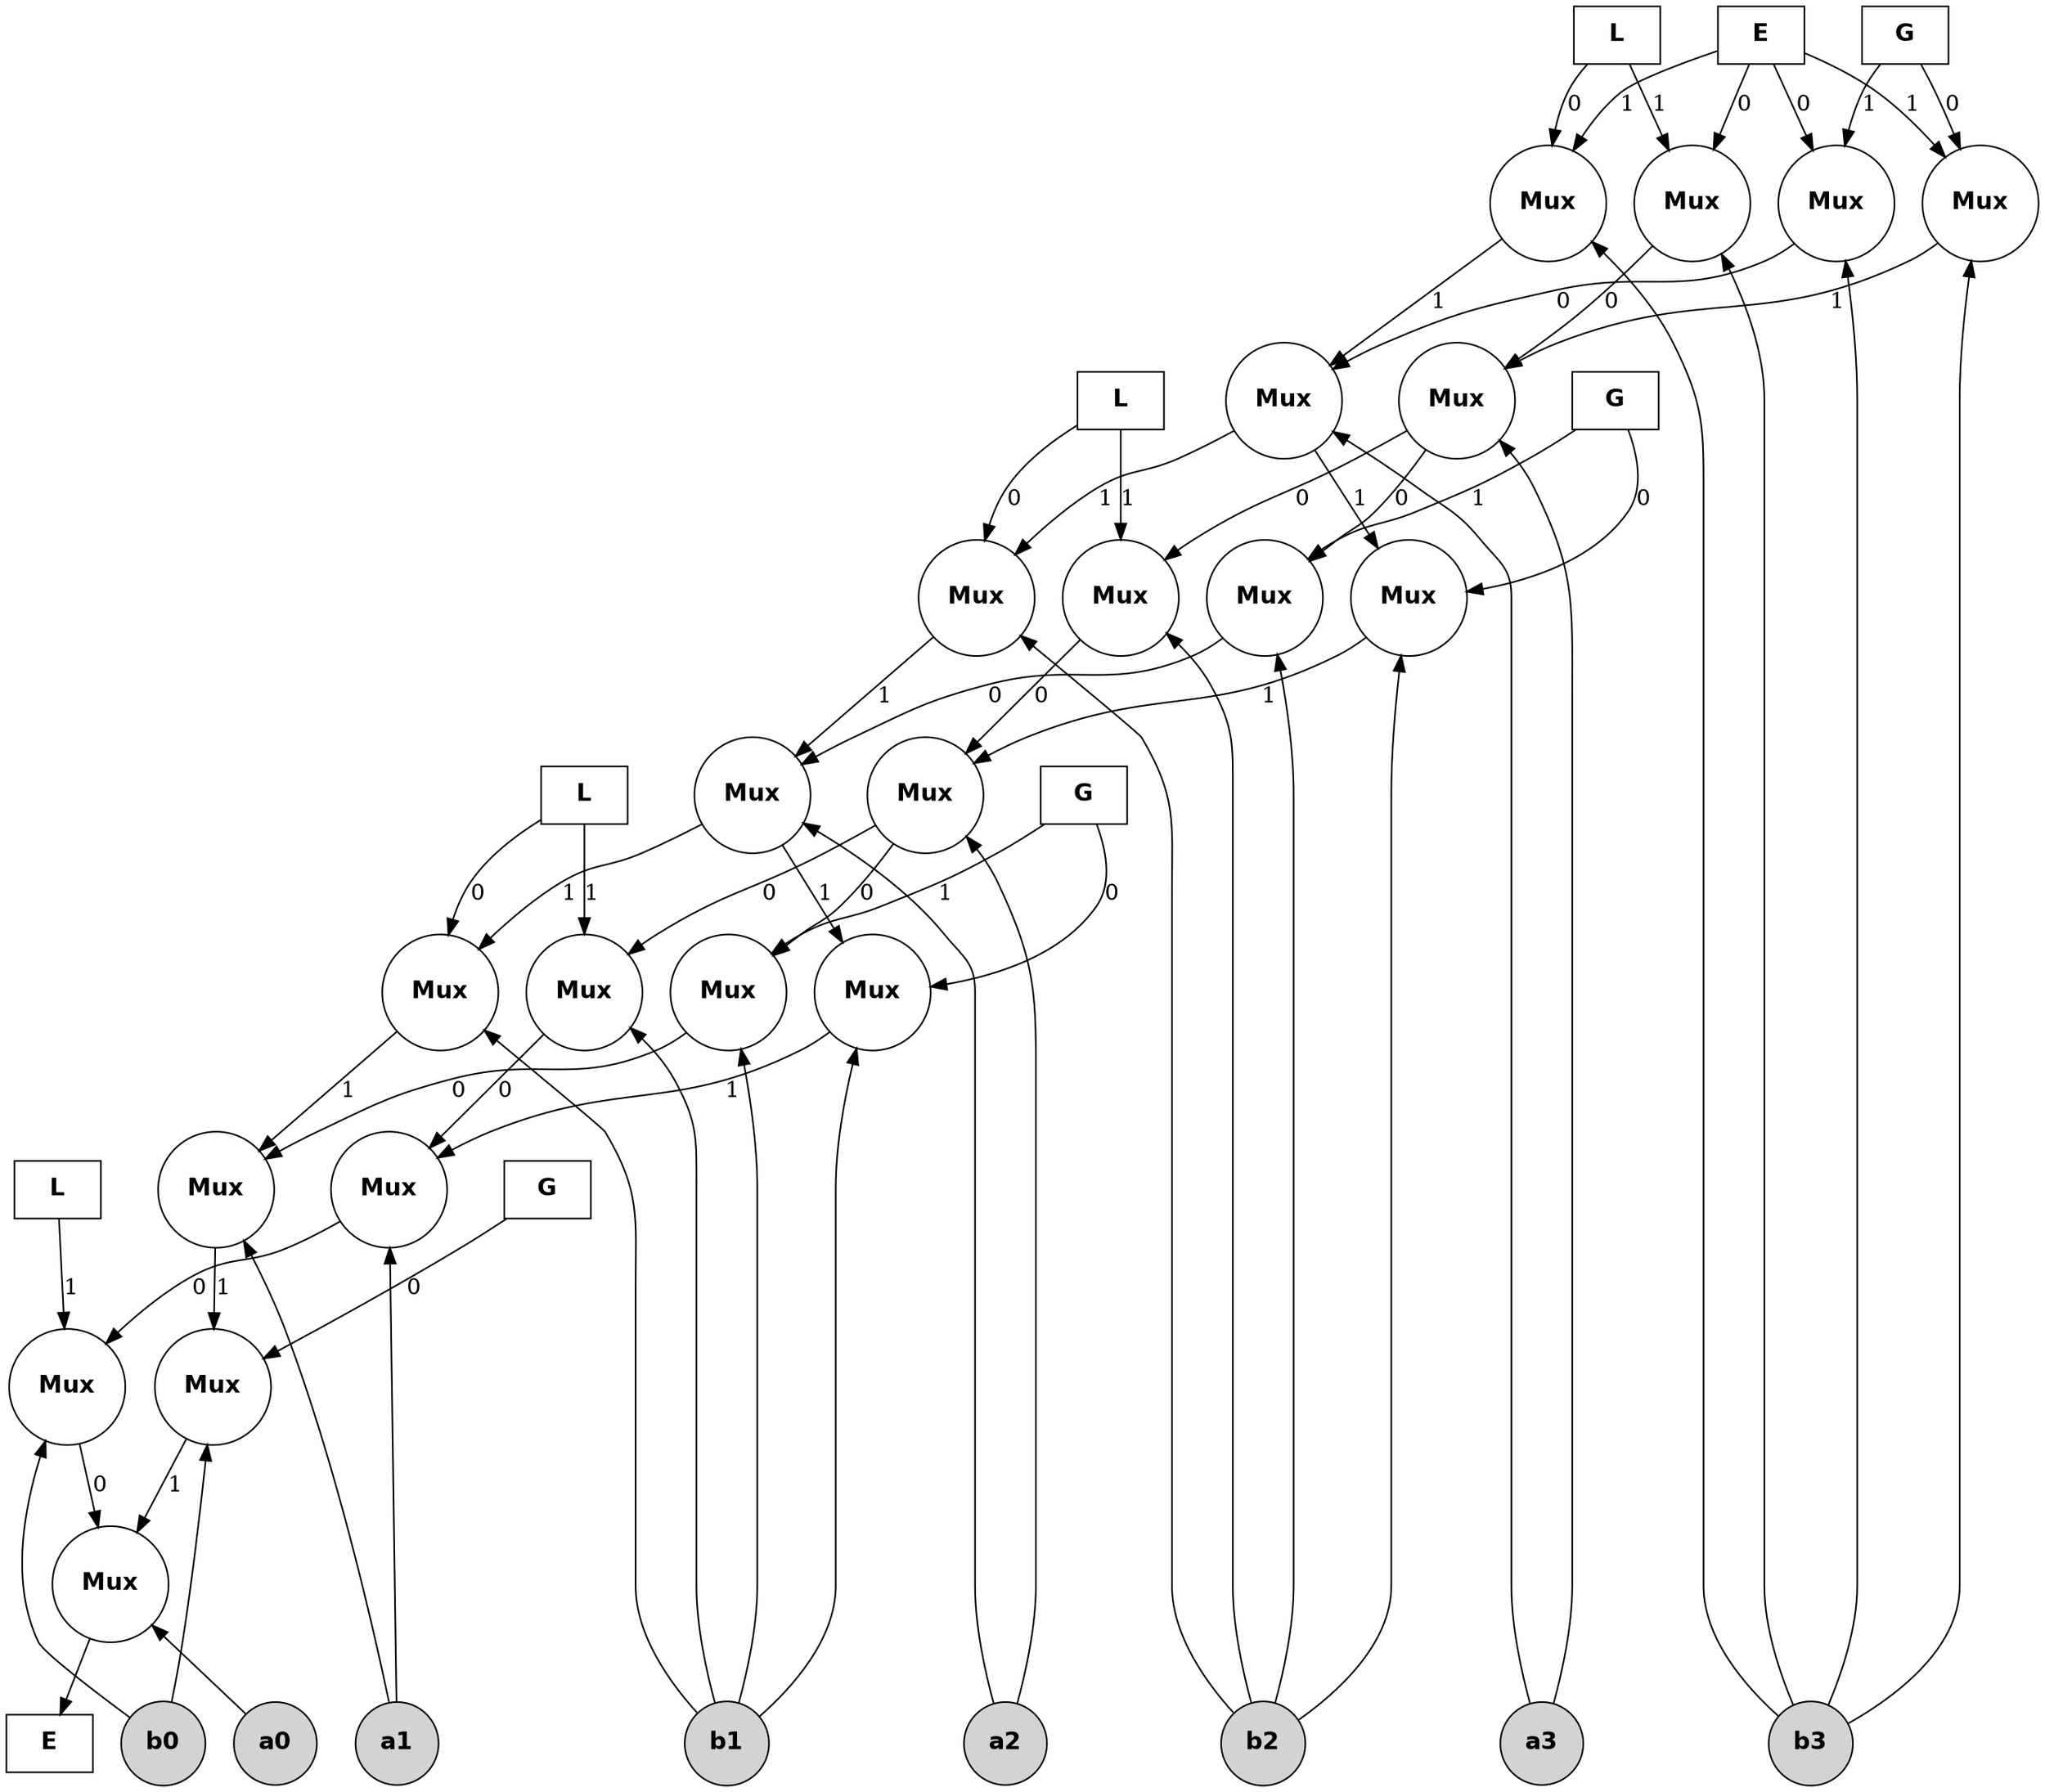 digraph G {
  node[ fontsize=15, fontname="Helvetica-Bold", fontcolor="black"]
  node [shape=circle, style="filled", fillcolor="lightgrey"];
  a0; a1; a2; a3;
  b0; b1; b2; b3;

  node [shape=box, style="solid", fillcolor="white"];
  node [label="E"]
  E_in; E_out[label="E"]
  node [label="L"]
  L1;L2;L3;L4; 
  node [label="G"]
  G1;G2;G3;G4; 
  node [shape=circle, style="rounded", label="Mux"];
  E; E1; E0; e1; e0; 
  E11; E10; E01; E00;
  e11; e10; 
  E111; E110; E101; E100; 
  e111; e110;
  E1111; E1110; E1101; E1100;
    { rand=max; E_out;a0}
    { rank=same; E0 }
    { rank=same; E1; E0 }
    { rank=same; e1; e0; L1; G1 }
    L1 -> e1 [style=invis];
    e1 -> e0 [style=invis];
    e0 -> G1 [style=invis];

    { rank=same; E11; E10; E01; E00 }
    { rank=same; e11;  e10; L2; G2 }
    L2 -> e11 [style=invis];
e11 -> e10 [style=invis];
e10 -> G2 [style=invis];
    { rank=same; E111; E110; E101; E100 }
    { rank=same; e111; e110; L3; G3 }
    L3 -> e111 [style=invis];
e111 -> e110 [style=invis];
e110 -> G3 [style=invis];
    { rank=same; E1111; E1110; E1101; E1100 }

    {rank=min; L4;G4;E_in}
{ rank=same; L4; E_in; G4 }
L4 -> E_in [style=invis];
E_in -> G4 [style=invis];
  // 分组对齐：输入在一排
  { rank=max; b0; b1; b2; b3; a0; a1; a2; a3; E_out}

  // 边逻辑（保持不变）
  E1 -> E [label="1"];
  E0 -> E [label="0"];
  a0 -> E;
  E -> E_out;

  e1 -> E1 [label="1"];
  G1 -> E1 [label="0"];
  b0 -> E1;

  L1 -> E0 [label="1"];
  e0 -> E0 [label="0"];
  b0 -> E0;



  E01 -> e0 [label="1"];
  E00 -> e0 [label="0"];
  a1 -> e0;

  E11 -> e1 [label="1"];
  E10 -> e1 [label="0"];
  a1 -> e1;

  e11 -> E11 [label="1"];
  L2 -> E11 [label="0"];
  b1 -> E11;

  G2 -> E10 [label="1"];
  e10 -> E10 [label="0"];
  b1 -> E10;

  e11 -> E01 [label="1"];
  G2 -> E01 [label="0"];
  b1 -> E01;

  L2 -> E00 [label="1"];
  e10 -> E00 [label="0"];
  b1 -> E00;

  E111 -> e11 [label="1"];
  E110 -> e11 [label="0"];
  a2 -> e11;

  E101 -> e10 [label="1"];
  E100 -> e10 [label="0"];
  a2 -> e10;

  e111 -> E111 [label="1"];
  L3 -> E111 [label="0"];
  b2 -> E111;

  G3 -> E110 [label="1"];
  e110 -> E110 [label="0"];
  b2 -> E110;

  e111 -> E101 [label="1"];
  G3 -> E101 [label="0"];
  b2 -> E101;

  L3 -> E100 [label="1"];
  e110 -> E100 [label="0"];
  b2 -> E100;

  E1111 -> e111 [label="1"];
  E1110 -> e111 [label="0"];
  a3 -> e111;

  E1101 -> e110 [label="1"];
  E1100 -> e110 [label="0"];
  a3 -> e110;

  E_in -> E1111 [label="1"];
  L4 -> E1111 [label="0"];
  b3 -> E1111;

  G4 -> E1110 [label="1"];
  E_in -> E1110 [label="0"];
  b3 -> E1110;

  E_in -> E1101 [label="1"];
  G4 -> E1101 [label="0"];
  b3 -> E1101;

  L4 -> E1100 [label="1"];
  E_in -> E1100 [label="0"];
  b3 -> E1100;
}
